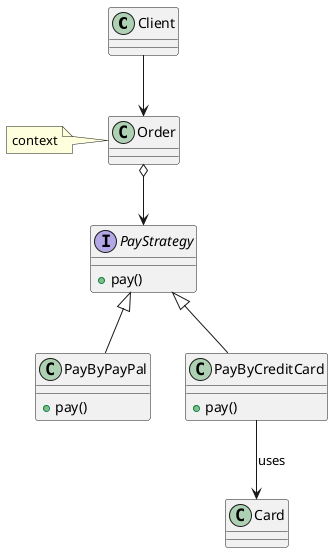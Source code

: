 @startuml

class Client

interface PayStrategy {
+pay()
}

class Order {
}
note left: context

class PayByPayPal {
+pay()
}

class PayByCreditCard {
+pay()
}

class Card {
}

PayStrategy <|-- PayByPayPal
PayStrategy <|-- PayByCreditCard
PayByCreditCard --> Card: uses
Order o--> PayStrategy
Client --> Order


@enduml